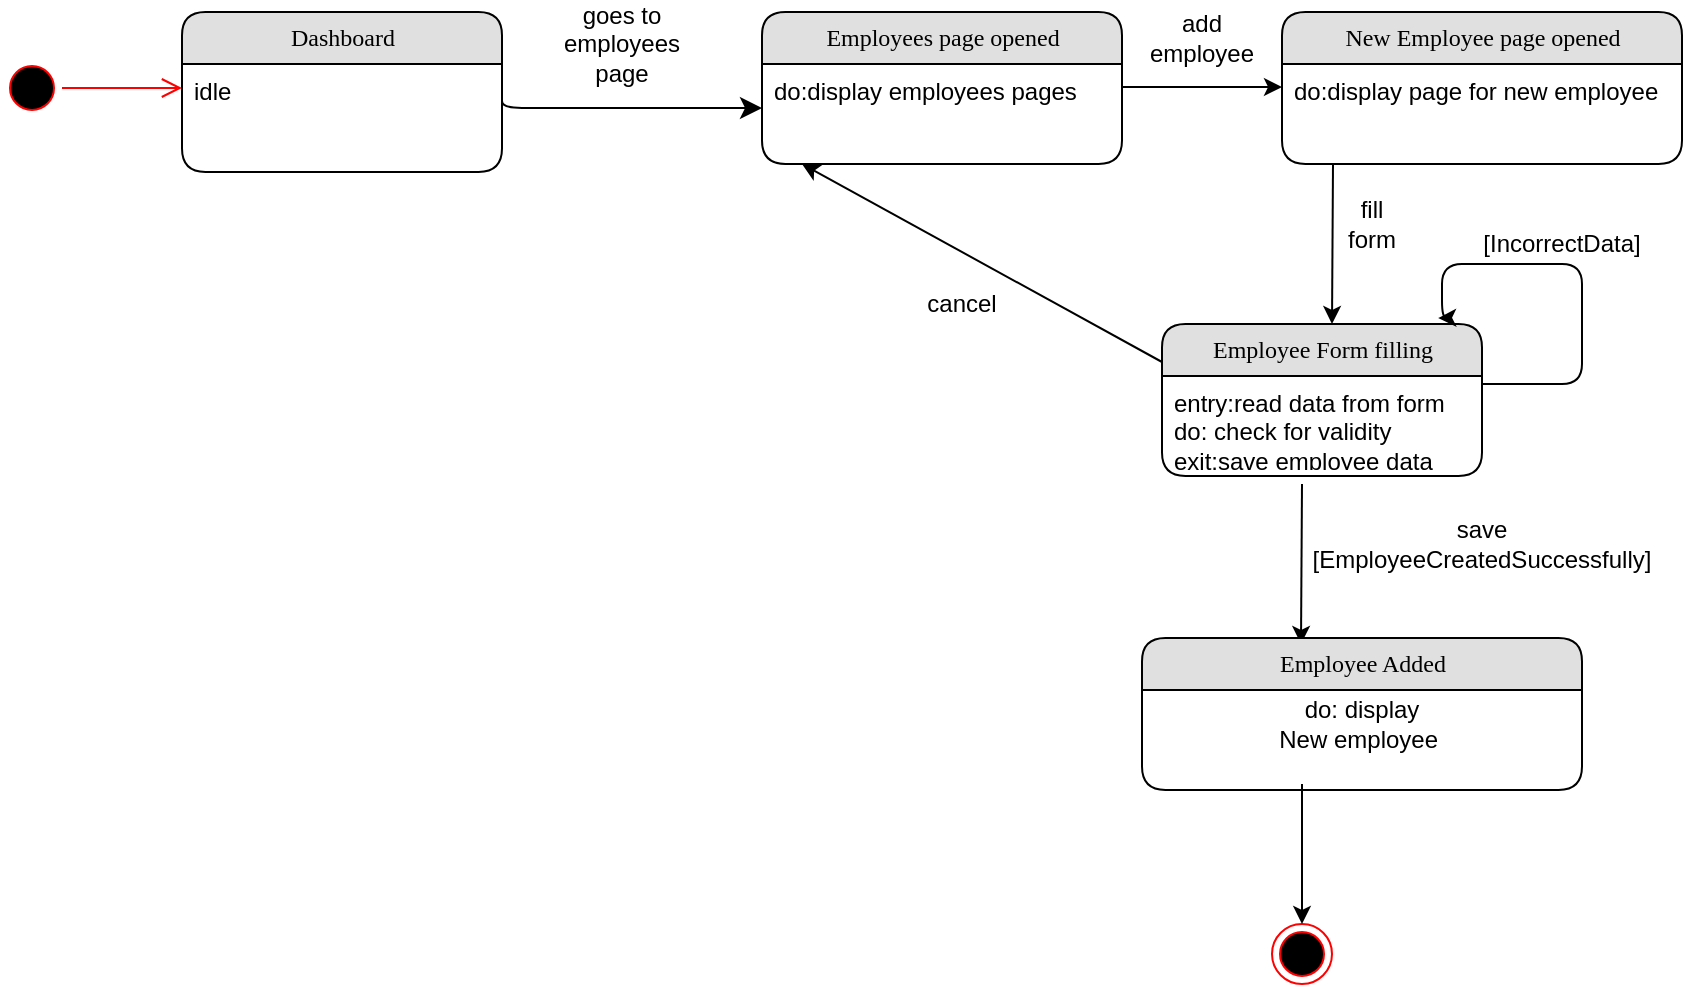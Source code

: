 <mxfile version="13.0.8" type="github">
  <diagram name="Page-1" id="b520641d-4fe3-3701-9064-5fc419738815">
    <mxGraphModel dx="946" dy="597" grid="1" gridSize="10" guides="1" tooltips="1" connect="1" arrows="1" fold="1" page="1" pageScale="1" pageWidth="1100" pageHeight="850" background="#ffffff" math="0" shadow="0">
      <root>
        <mxCell id="0" />
        <mxCell id="1" parent="0" />
        <mxCell id="21ea969265ad0168-6" value="Dashboard" style="swimlane;html=1;fontStyle=0;childLayout=stackLayout;horizontal=1;startSize=26;fillColor=#e0e0e0;horizontalStack=0;resizeParent=1;resizeLast=0;collapsible=1;marginBottom=0;swimlaneFillColor=#ffffff;align=center;rounded=1;shadow=0;comic=0;labelBackgroundColor=none;strokeWidth=1;fontFamily=Verdana;fontSize=12" parent="1" vertex="1">
          <mxGeometry x="160" y="74" width="160" height="80" as="geometry" />
        </mxCell>
        <mxCell id="21ea969265ad0168-8" value="idle" style="text;html=1;strokeColor=none;fillColor=none;spacingLeft=4;spacingRight=4;whiteSpace=wrap;overflow=hidden;rotatable=0;points=[[0,0.5],[1,0.5]];portConstraint=eastwest;" parent="21ea969265ad0168-6" vertex="1">
          <mxGeometry y="26" width="160" height="54" as="geometry" />
        </mxCell>
        <mxCell id="21ea969265ad0168-36" style="edgeStyle=orthogonalEdgeStyle;html=1;labelBackgroundColor=none;startFill=0;startSize=8;endFill=1;endSize=8;fontFamily=Verdana;fontSize=12;entryX=0;entryY=0.5;entryDx=0;entryDy=0;" parent="1" target="BLEFrle1ULVc5vWn8EwS-2" edge="1">
          <mxGeometry relative="1" as="geometry">
            <mxPoint x="440" y="120" as="targetPoint" />
            <Array as="points">
              <mxPoint x="320" y="122" />
              <mxPoint x="450" y="122" />
            </Array>
            <mxPoint x="320" y="115" as="sourcePoint" />
          </mxGeometry>
        </mxCell>
        <mxCell id="rdV9_6l6kC6E4xn4P61S-1" value="goes to employees&lt;br&gt;page" style="text;html=1;strokeColor=none;fillColor=none;align=center;verticalAlign=middle;whiteSpace=wrap;rounded=0;" parent="1" vertex="1">
          <mxGeometry x="360" y="80" width="40" height="20" as="geometry" />
        </mxCell>
        <mxCell id="rdV9_6l6kC6E4xn4P61S-27" value="" style="ellipse;html=1;shape=startState;fillColor=#000000;strokeColor=#ff0000;" parent="1" vertex="1">
          <mxGeometry x="70" y="97" width="30" height="30" as="geometry" />
        </mxCell>
        <mxCell id="rdV9_6l6kC6E4xn4P61S-28" value="" style="edgeStyle=orthogonalEdgeStyle;html=1;verticalAlign=bottom;endArrow=open;endSize=8;strokeColor=#ff0000;" parent="1" source="rdV9_6l6kC6E4xn4P61S-27" edge="1">
          <mxGeometry relative="1" as="geometry">
            <mxPoint x="160" y="112" as="targetPoint" />
          </mxGeometry>
        </mxCell>
        <mxCell id="BLEFrle1ULVc5vWn8EwS-7" value="" style="endArrow=classic;html=1;" parent="1" edge="1">
          <mxGeometry width="50" height="50" relative="1" as="geometry">
            <mxPoint x="735.5" y="150" as="sourcePoint" />
            <mxPoint x="735" y="230" as="targetPoint" />
          </mxGeometry>
        </mxCell>
        <mxCell id="BLEFrle1ULVc5vWn8EwS-5" value="Employee Form filling" style="swimlane;html=1;fontStyle=0;childLayout=stackLayout;horizontal=1;startSize=26;fillColor=#e0e0e0;horizontalStack=0;resizeParent=1;resizeLast=0;collapsible=1;marginBottom=0;swimlaneFillColor=#ffffff;align=center;rounded=1;shadow=0;comic=0;labelBackgroundColor=none;strokeWidth=1;fontFamily=Verdana;fontSize=12" parent="1" vertex="1">
          <mxGeometry x="650" y="230" width="160" height="76" as="geometry" />
        </mxCell>
        <mxCell id="BLEFrle1ULVc5vWn8EwS-6" value="entry:read data from form&lt;br&gt;do: check for validity&lt;br&gt;exit:save employee data" style="text;html=1;strokeColor=none;fillColor=none;spacingLeft=4;spacingRight=4;whiteSpace=wrap;overflow=hidden;rotatable=0;points=[[0,0.5],[1,0.5]];portConstraint=eastwest;" parent="BLEFrle1ULVc5vWn8EwS-5" vertex="1">
          <mxGeometry y="26" width="160" height="44" as="geometry" />
        </mxCell>
        <mxCell id="BLEFrle1ULVc5vWn8EwS-9" value="" style="endArrow=classic;html=1;" parent="1" edge="1">
          <mxGeometry width="50" height="50" relative="1" as="geometry">
            <mxPoint x="720" y="310" as="sourcePoint" />
            <mxPoint x="719.5" y="390" as="targetPoint" />
          </mxGeometry>
        </mxCell>
        <mxCell id="BLEFrle1ULVc5vWn8EwS-12" value="save [EmployeeCreatedSuccessfully]" style="text;html=1;strokeColor=none;fillColor=none;align=center;verticalAlign=middle;whiteSpace=wrap;rounded=0;" parent="1" vertex="1">
          <mxGeometry x="790" y="330" width="40" height="20" as="geometry" />
        </mxCell>
        <mxCell id="BLEFrle1ULVc5vWn8EwS-13" value="fill form" style="text;html=1;strokeColor=none;fillColor=none;align=center;verticalAlign=middle;whiteSpace=wrap;rounded=0;" parent="1" vertex="1">
          <mxGeometry x="735" y="170" width="40" height="20" as="geometry" />
        </mxCell>
        <mxCell id="BLEFrle1ULVc5vWn8EwS-14" value="" style="endArrow=classic;html=1;" parent="1" edge="1">
          <mxGeometry width="50" height="50" relative="1" as="geometry">
            <mxPoint x="630" y="111.5" as="sourcePoint" />
            <mxPoint x="710" y="111.5" as="targetPoint" />
          </mxGeometry>
        </mxCell>
        <mxCell id="BLEFrle1ULVc5vWn8EwS-16" value="add employee" style="text;html=1;strokeColor=none;fillColor=none;align=center;verticalAlign=middle;whiteSpace=wrap;rounded=0;" parent="1" vertex="1">
          <mxGeometry x="650" y="77" width="40" height="20" as="geometry" />
        </mxCell>
        <mxCell id="BLEFrle1ULVc5vWn8EwS-17" value="" style="ellipse;html=1;shape=endState;fillColor=#000000;strokeColor=#ff0000;" parent="1" vertex="1">
          <mxGeometry x="705" y="530" width="30" height="30" as="geometry" />
        </mxCell>
        <mxCell id="BLEFrle1ULVc5vWn8EwS-18" value="Employee Added" style="swimlane;html=1;fontStyle=0;childLayout=stackLayout;horizontal=1;startSize=26;fillColor=#e0e0e0;horizontalStack=0;resizeParent=1;resizeLast=0;collapsible=1;marginBottom=0;swimlaneFillColor=#ffffff;align=center;rounded=1;shadow=0;comic=0;labelBackgroundColor=none;strokeWidth=1;fontFamily=Verdana;fontSize=12" parent="1" vertex="1">
          <mxGeometry x="640" y="387" width="220" height="76" as="geometry" />
        </mxCell>
        <mxCell id="2cfO8YTzdwCPnUAsAqQh-7" value="&lt;br&gt;do: display&lt;br&gt;New employee&amp;nbsp;" style="text;html=1;strokeColor=none;fillColor=none;align=center;verticalAlign=middle;whiteSpace=wrap;rounded=0;" parent="BLEFrle1ULVc5vWn8EwS-18" vertex="1">
          <mxGeometry y="26" width="220" height="20" as="geometry" />
        </mxCell>
        <mxCell id="BLEFrle1ULVc5vWn8EwS-20" value="" style="endArrow=classic;html=1;" parent="1" edge="1">
          <mxGeometry width="50" height="50" relative="1" as="geometry">
            <mxPoint x="720" y="460" as="sourcePoint" />
            <mxPoint x="720" y="530" as="targetPoint" />
          </mxGeometry>
        </mxCell>
        <mxCell id="BLEFrle1ULVc5vWn8EwS-21" value="" style="endArrow=classic;html=1;exitX=0;exitY=0.25;exitDx=0;exitDy=0;" parent="1" source="BLEFrle1ULVc5vWn8EwS-5" edge="1">
          <mxGeometry width="50" height="50" relative="1" as="geometry">
            <mxPoint x="680" y="260" as="sourcePoint" />
            <mxPoint x="470" y="150" as="targetPoint" />
          </mxGeometry>
        </mxCell>
        <mxCell id="BLEFrle1ULVc5vWn8EwS-22" value="cancel" style="text;html=1;strokeColor=none;fillColor=none;align=center;verticalAlign=middle;whiteSpace=wrap;rounded=0;" parent="1" vertex="1">
          <mxGeometry x="530" y="210" width="40" height="20" as="geometry" />
        </mxCell>
        <mxCell id="2cfO8YTzdwCPnUAsAqQh-3" value="" style="edgeStyle=segmentEdgeStyle;endArrow=classic;html=1;entryX=0.863;entryY=-0.039;entryDx=0;entryDy=0;entryPerimeter=0;" parent="1" target="BLEFrle1ULVc5vWn8EwS-5" edge="1">
          <mxGeometry width="50" height="50" relative="1" as="geometry">
            <mxPoint x="810" y="260" as="sourcePoint" />
            <mxPoint x="790" y="200" as="targetPoint" />
            <Array as="points">
              <mxPoint x="860" y="260" />
              <mxPoint x="860" y="200" />
              <mxPoint x="790" y="200" />
              <mxPoint x="790" y="227" />
            </Array>
          </mxGeometry>
        </mxCell>
        <mxCell id="2cfO8YTzdwCPnUAsAqQh-6" value="[IncorrectData]" style="text;html=1;strokeColor=none;fillColor=none;align=center;verticalAlign=middle;whiteSpace=wrap;rounded=0;" parent="1" vertex="1">
          <mxGeometry x="830" y="180" width="40" height="20" as="geometry" />
        </mxCell>
        <mxCell id="BLEFrle1ULVc5vWn8EwS-3" value="New Employee page opened" style="swimlane;html=1;fontStyle=0;childLayout=stackLayout;horizontal=1;startSize=26;fillColor=#e0e0e0;horizontalStack=0;resizeParent=1;resizeLast=0;collapsible=1;marginBottom=0;swimlaneFillColor=#ffffff;align=center;rounded=1;shadow=0;comic=0;labelBackgroundColor=none;strokeWidth=1;fontFamily=Verdana;fontSize=12" parent="1" vertex="1">
          <mxGeometry x="710" y="74" width="200" height="76" as="geometry" />
        </mxCell>
        <mxCell id="BLEFrle1ULVc5vWn8EwS-4" value="do:display page for new employee" style="text;html=1;strokeColor=none;fillColor=none;spacingLeft=4;spacingRight=4;whiteSpace=wrap;overflow=hidden;rotatable=0;points=[[0,0.5],[1,0.5]];portConstraint=eastwest;" parent="BLEFrle1ULVc5vWn8EwS-3" vertex="1">
          <mxGeometry y="26" width="200" height="44" as="geometry" />
        </mxCell>
        <mxCell id="BLEFrle1ULVc5vWn8EwS-1" value="Employees page opened" style="swimlane;html=1;fontStyle=0;childLayout=stackLayout;horizontal=1;startSize=26;fillColor=#e0e0e0;horizontalStack=0;resizeParent=1;resizeLast=0;collapsible=1;marginBottom=0;swimlaneFillColor=#ffffff;align=center;rounded=1;shadow=0;comic=0;labelBackgroundColor=none;strokeWidth=1;fontFamily=Verdana;fontSize=12" parent="1" vertex="1">
          <mxGeometry x="450" y="74" width="180" height="76" as="geometry" />
        </mxCell>
        <mxCell id="BLEFrle1ULVc5vWn8EwS-2" value="do:display employees pages" style="text;html=1;strokeColor=none;fillColor=none;spacingLeft=4;spacingRight=4;whiteSpace=wrap;overflow=hidden;rotatable=0;points=[[0,0.5],[1,0.5]];portConstraint=eastwest;" parent="BLEFrle1ULVc5vWn8EwS-1" vertex="1">
          <mxGeometry y="26" width="180" height="44" as="geometry" />
        </mxCell>
      </root>
    </mxGraphModel>
  </diagram>
</mxfile>
